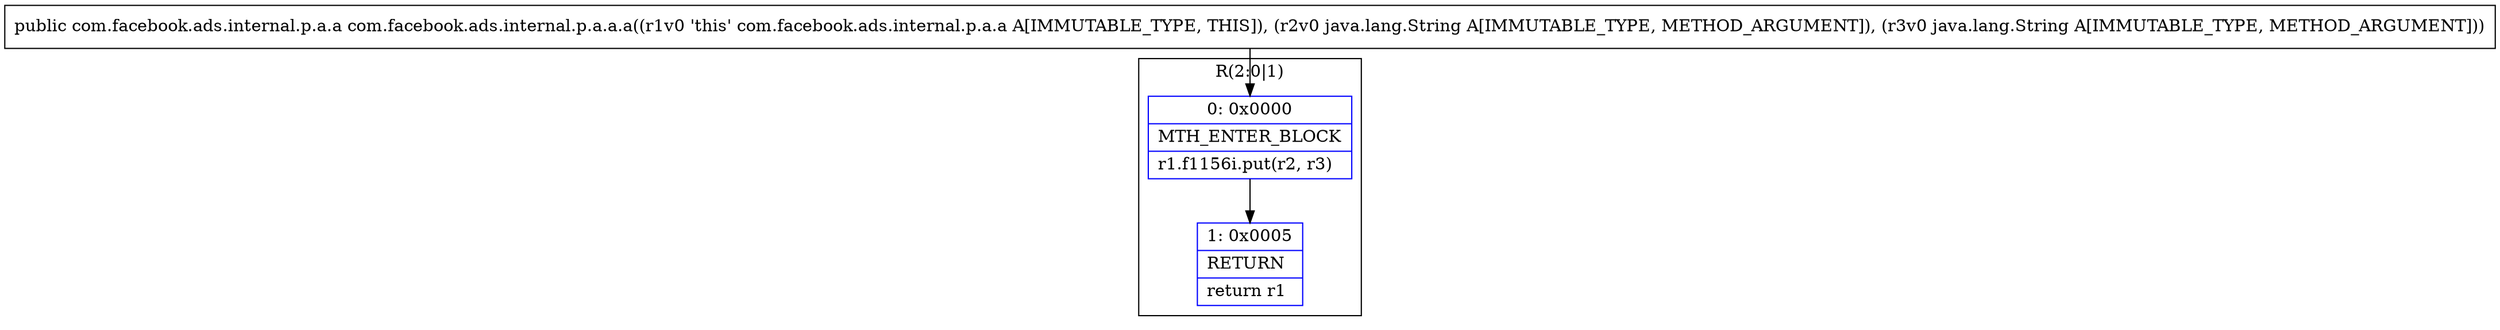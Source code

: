 digraph "CFG forcom.facebook.ads.internal.p.a.a.a(Ljava\/lang\/String;Ljava\/lang\/String;)Lcom\/facebook\/ads\/internal\/p\/a\/a;" {
subgraph cluster_Region_1588598605 {
label = "R(2:0|1)";
node [shape=record,color=blue];
Node_0 [shape=record,label="{0\:\ 0x0000|MTH_ENTER_BLOCK\l|r1.f1156i.put(r2, r3)\l}"];
Node_1 [shape=record,label="{1\:\ 0x0005|RETURN\l|return r1\l}"];
}
MethodNode[shape=record,label="{public com.facebook.ads.internal.p.a.a com.facebook.ads.internal.p.a.a.a((r1v0 'this' com.facebook.ads.internal.p.a.a A[IMMUTABLE_TYPE, THIS]), (r2v0 java.lang.String A[IMMUTABLE_TYPE, METHOD_ARGUMENT]), (r3v0 java.lang.String A[IMMUTABLE_TYPE, METHOD_ARGUMENT])) }"];
MethodNode -> Node_0;
Node_0 -> Node_1;
}


